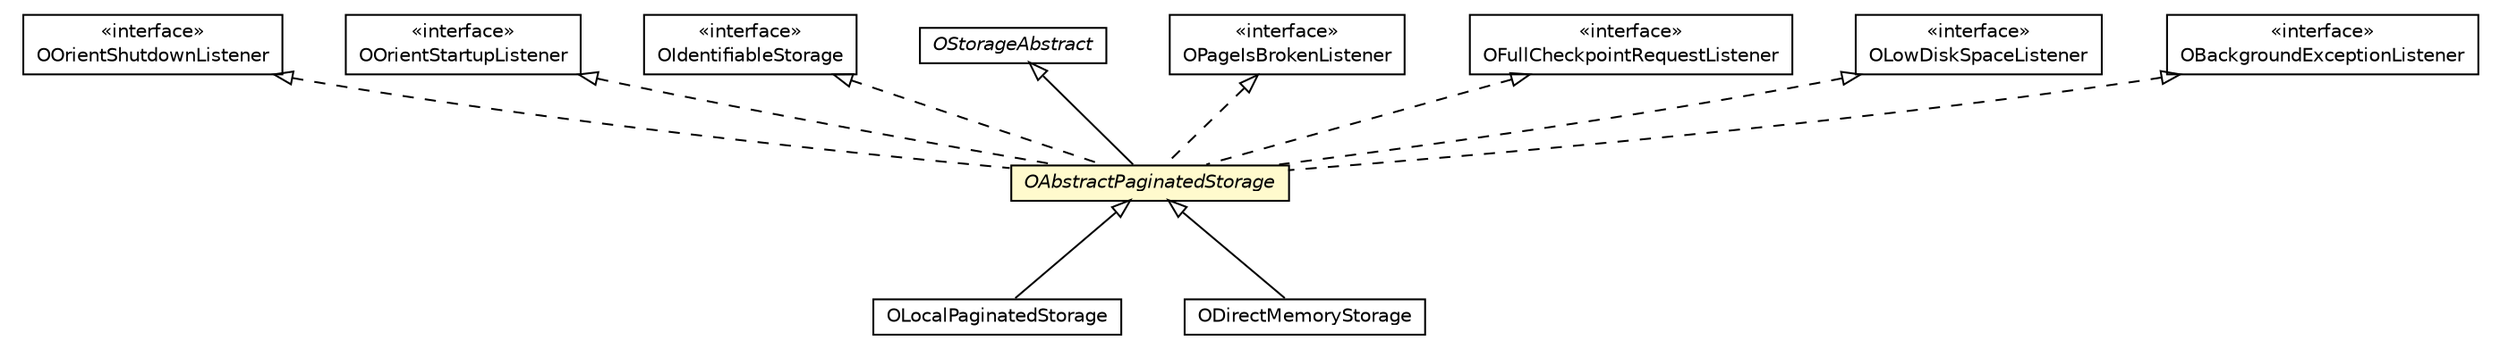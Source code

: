 #!/usr/local/bin/dot
#
# Class diagram 
# Generated by UMLGraph version R5_6-24-gf6e263 (http://www.umlgraph.org/)
#

digraph G {
	edge [fontname="Helvetica",fontsize=10,labelfontname="Helvetica",labelfontsize=10];
	node [fontname="Helvetica",fontsize=10,shape=plaintext];
	nodesep=0.25;
	ranksep=0.5;
	// com.orientechnologies.orient.core.OOrientShutdownListener
	c540806 [label=<<table title="com.orientechnologies.orient.core.OOrientShutdownListener" border="0" cellborder="1" cellspacing="0" cellpadding="2" port="p" href="../../../OOrientShutdownListener.html">
		<tr><td><table border="0" cellspacing="0" cellpadding="1">
<tr><td align="center" balign="center"> &#171;interface&#187; </td></tr>
<tr><td align="center" balign="center"> OOrientShutdownListener </td></tr>
		</table></td></tr>
		</table>>, URL="../../../OOrientShutdownListener.html", fontname="Helvetica", fontcolor="black", fontsize=10.0];
	// com.orientechnologies.orient.core.OOrientStartupListener
	c540807 [label=<<table title="com.orientechnologies.orient.core.OOrientStartupListener" border="0" cellborder="1" cellspacing="0" cellpadding="2" port="p" href="../../../OOrientStartupListener.html">
		<tr><td><table border="0" cellspacing="0" cellpadding="1">
<tr><td align="center" balign="center"> &#171;interface&#187; </td></tr>
<tr><td align="center" balign="center"> OOrientStartupListener </td></tr>
		</table></td></tr>
		</table>>, URL="../../../OOrientStartupListener.html", fontname="Helvetica", fontcolor="black", fontsize=10.0];
	// com.orientechnologies.orient.core.storage.OIdentifiableStorage
	c541630 [label=<<table title="com.orientechnologies.orient.core.storage.OIdentifiableStorage" border="0" cellborder="1" cellspacing="0" cellpadding="2" port="p" href="../../OIdentifiableStorage.html">
		<tr><td><table border="0" cellspacing="0" cellpadding="1">
<tr><td align="center" balign="center"> &#171;interface&#187; </td></tr>
<tr><td align="center" balign="center"> OIdentifiableStorage </td></tr>
		</table></td></tr>
		</table>>, URL="../../OIdentifiableStorage.html", fontname="Helvetica", fontcolor="black", fontsize=10.0];
	// com.orientechnologies.orient.core.storage.OStorageAbstract
	c541631 [label=<<table title="com.orientechnologies.orient.core.storage.OStorageAbstract" border="0" cellborder="1" cellspacing="0" cellpadding="2" port="p" href="../../OStorageAbstract.html">
		<tr><td><table border="0" cellspacing="0" cellpadding="1">
<tr><td align="center" balign="center"><font face="Helvetica-Oblique"> OStorageAbstract </font></td></tr>
		</table></td></tr>
		</table>>, URL="../../OStorageAbstract.html", fontname="Helvetica", fontcolor="black", fontsize=10.0];
	// com.orientechnologies.orient.core.storage.impl.local.OPageIsBrokenListener
	c541648 [label=<<table title="com.orientechnologies.orient.core.storage.impl.local.OPageIsBrokenListener" border="0" cellborder="1" cellspacing="0" cellpadding="2" port="p" href="./OPageIsBrokenListener.html">
		<tr><td><table border="0" cellspacing="0" cellpadding="1">
<tr><td align="center" balign="center"> &#171;interface&#187; </td></tr>
<tr><td align="center" balign="center"> OPageIsBrokenListener </td></tr>
		</table></td></tr>
		</table>>, URL="./OPageIsBrokenListener.html", fontname="Helvetica", fontcolor="black", fontsize=10.0];
	// com.orientechnologies.orient.core.storage.impl.local.OAbstractPaginatedStorage
	c541650 [label=<<table title="com.orientechnologies.orient.core.storage.impl.local.OAbstractPaginatedStorage" border="0" cellborder="1" cellspacing="0" cellpadding="2" port="p" bgcolor="lemonChiffon" href="./OAbstractPaginatedStorage.html">
		<tr><td><table border="0" cellspacing="0" cellpadding="1">
<tr><td align="center" balign="center"><font face="Helvetica-Oblique"> OAbstractPaginatedStorage </font></td></tr>
		</table></td></tr>
		</table>>, URL="./OAbstractPaginatedStorage.html", fontname="Helvetica", fontcolor="black", fontsize=10.0];
	// com.orientechnologies.orient.core.storage.impl.local.OFullCheckpointRequestListener
	c541653 [label=<<table title="com.orientechnologies.orient.core.storage.impl.local.OFullCheckpointRequestListener" border="0" cellborder="1" cellspacing="0" cellpadding="2" port="p" href="./OFullCheckpointRequestListener.html">
		<tr><td><table border="0" cellspacing="0" cellpadding="1">
<tr><td align="center" balign="center"> &#171;interface&#187; </td></tr>
<tr><td align="center" balign="center"> OFullCheckpointRequestListener </td></tr>
		</table></td></tr>
		</table>>, URL="./OFullCheckpointRequestListener.html", fontname="Helvetica", fontcolor="black", fontsize=10.0];
	// com.orientechnologies.orient.core.storage.impl.local.OLowDiskSpaceListener
	c541658 [label=<<table title="com.orientechnologies.orient.core.storage.impl.local.OLowDiskSpaceListener" border="0" cellborder="1" cellspacing="0" cellpadding="2" port="p" href="./OLowDiskSpaceListener.html">
		<tr><td><table border="0" cellspacing="0" cellpadding="1">
<tr><td align="center" balign="center"> &#171;interface&#187; </td></tr>
<tr><td align="center" balign="center"> OLowDiskSpaceListener </td></tr>
		</table></td></tr>
		</table>>, URL="./OLowDiskSpaceListener.html", fontname="Helvetica", fontcolor="black", fontsize=10.0];
	// com.orientechnologies.orient.core.storage.impl.local.paginated.OLocalPaginatedStorage
	c541663 [label=<<table title="com.orientechnologies.orient.core.storage.impl.local.paginated.OLocalPaginatedStorage" border="0" cellborder="1" cellspacing="0" cellpadding="2" port="p" href="./paginated/OLocalPaginatedStorage.html">
		<tr><td><table border="0" cellspacing="0" cellpadding="1">
<tr><td align="center" balign="center"> OLocalPaginatedStorage </td></tr>
		</table></td></tr>
		</table>>, URL="./paginated/OLocalPaginatedStorage.html", fontname="Helvetica", fontcolor="black", fontsize=10.0];
	// com.orientechnologies.orient.core.storage.impl.memory.ODirectMemoryStorage
	c541741 [label=<<table title="com.orientechnologies.orient.core.storage.impl.memory.ODirectMemoryStorage" border="0" cellborder="1" cellspacing="0" cellpadding="2" port="p" href="../memory/ODirectMemoryStorage.html">
		<tr><td><table border="0" cellspacing="0" cellpadding="1">
<tr><td align="center" balign="center"> ODirectMemoryStorage </td></tr>
		</table></td></tr>
		</table>>, URL="../memory/ODirectMemoryStorage.html", fontname="Helvetica", fontcolor="black", fontsize=10.0];
	// com.orientechnologies.orient.core.storage.cache.local.OBackgroundExceptionListener
	c541758 [label=<<table title="com.orientechnologies.orient.core.storage.cache.local.OBackgroundExceptionListener" border="0" cellborder="1" cellspacing="0" cellpadding="2" port="p" href="../../cache/local/OBackgroundExceptionListener.html">
		<tr><td><table border="0" cellspacing="0" cellpadding="1">
<tr><td align="center" balign="center"> &#171;interface&#187; </td></tr>
<tr><td align="center" balign="center"> OBackgroundExceptionListener </td></tr>
		</table></td></tr>
		</table>>, URL="../../cache/local/OBackgroundExceptionListener.html", fontname="Helvetica", fontcolor="black", fontsize=10.0];
	//com.orientechnologies.orient.core.storage.impl.local.OAbstractPaginatedStorage extends com.orientechnologies.orient.core.storage.OStorageAbstract
	c541631:p -> c541650:p [dir=back,arrowtail=empty];
	//com.orientechnologies.orient.core.storage.impl.local.OAbstractPaginatedStorage implements com.orientechnologies.orient.core.storage.impl.local.OLowDiskSpaceListener
	c541658:p -> c541650:p [dir=back,arrowtail=empty,style=dashed];
	//com.orientechnologies.orient.core.storage.impl.local.OAbstractPaginatedStorage implements com.orientechnologies.orient.core.storage.impl.local.OFullCheckpointRequestListener
	c541653:p -> c541650:p [dir=back,arrowtail=empty,style=dashed];
	//com.orientechnologies.orient.core.storage.impl.local.OAbstractPaginatedStorage implements com.orientechnologies.orient.core.storage.OIdentifiableStorage
	c541630:p -> c541650:p [dir=back,arrowtail=empty,style=dashed];
	//com.orientechnologies.orient.core.storage.impl.local.OAbstractPaginatedStorage implements com.orientechnologies.orient.core.OOrientStartupListener
	c540807:p -> c541650:p [dir=back,arrowtail=empty,style=dashed];
	//com.orientechnologies.orient.core.storage.impl.local.OAbstractPaginatedStorage implements com.orientechnologies.orient.core.OOrientShutdownListener
	c540806:p -> c541650:p [dir=back,arrowtail=empty,style=dashed];
	//com.orientechnologies.orient.core.storage.impl.local.OAbstractPaginatedStorage implements com.orientechnologies.orient.core.storage.cache.local.OBackgroundExceptionListener
	c541758:p -> c541650:p [dir=back,arrowtail=empty,style=dashed];
	//com.orientechnologies.orient.core.storage.impl.local.OAbstractPaginatedStorage implements com.orientechnologies.orient.core.storage.impl.local.OPageIsBrokenListener
	c541648:p -> c541650:p [dir=back,arrowtail=empty,style=dashed];
	//com.orientechnologies.orient.core.storage.impl.local.paginated.OLocalPaginatedStorage extends com.orientechnologies.orient.core.storage.impl.local.OAbstractPaginatedStorage
	c541650:p -> c541663:p [dir=back,arrowtail=empty];
	//com.orientechnologies.orient.core.storage.impl.memory.ODirectMemoryStorage extends com.orientechnologies.orient.core.storage.impl.local.OAbstractPaginatedStorage
	c541650:p -> c541741:p [dir=back,arrowtail=empty];
}

